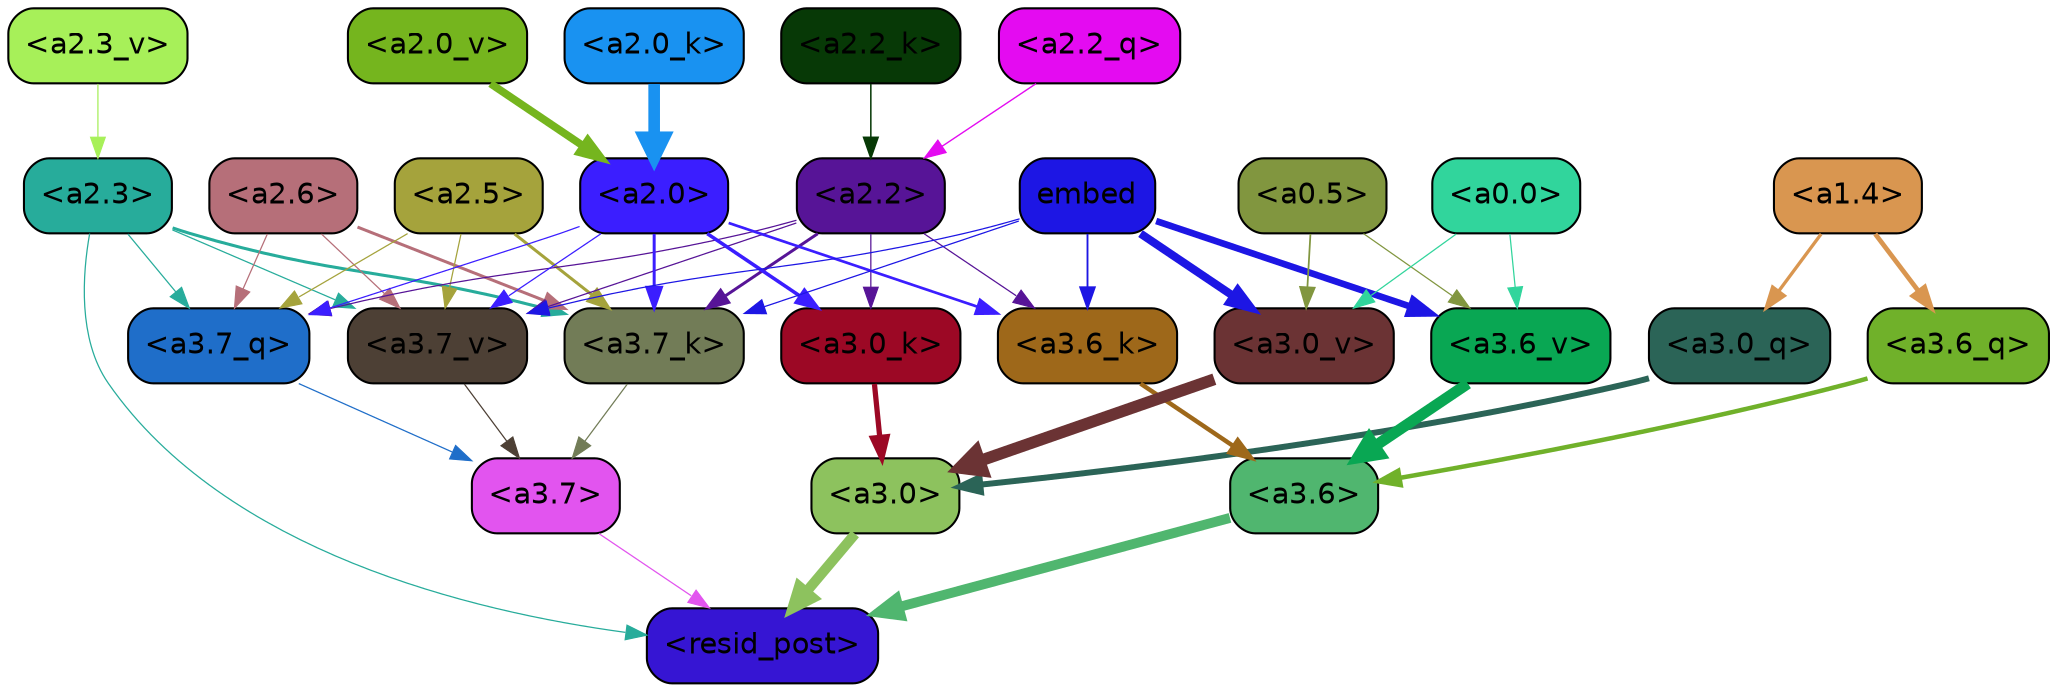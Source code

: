 strict digraph "" {
	graph [bgcolor=transparent,
		layout=dot,
		overlap=false,
		splines=true
	];
	"<a3.7>"	[color=black,
		fillcolor="#e254ef",
		fontname=Helvetica,
		shape=box,
		style="filled, rounded"];
	"<resid_post>"	[color=black,
		fillcolor="#3615d3",
		fontname=Helvetica,
		shape=box,
		style="filled, rounded"];
	"<a3.7>" -> "<resid_post>"	[color="#e254ef",
		penwidth=0.6];
	"<a3.6>"	[color=black,
		fillcolor="#50b66f",
		fontname=Helvetica,
		shape=box,
		style="filled, rounded"];
	"<a3.6>" -> "<resid_post>"	[color="#50b66f",
		penwidth=4.746312499046326];
	"<a3.0>"	[color=black,
		fillcolor="#8dc25e",
		fontname=Helvetica,
		shape=box,
		style="filled, rounded"];
	"<a3.0>" -> "<resid_post>"	[color="#8dc25e",
		penwidth=4.896343111991882];
	"<a2.3>"	[color=black,
		fillcolor="#27ac9b",
		fontname=Helvetica,
		shape=box,
		style="filled, rounded"];
	"<a2.3>" -> "<resid_post>"	[color="#27ac9b",
		penwidth=0.6];
	"<a3.7_q>"	[color=black,
		fillcolor="#1f6ec9",
		fontname=Helvetica,
		shape=box,
		style="filled, rounded"];
	"<a2.3>" -> "<a3.7_q>"	[color="#27ac9b",
		penwidth=0.6];
	"<a3.7_k>"	[color=black,
		fillcolor="#727c57",
		fontname=Helvetica,
		shape=box,
		style="filled, rounded"];
	"<a2.3>" -> "<a3.7_k>"	[color="#27ac9b",
		penwidth=1.467104621231556];
	"<a3.7_v>"	[color=black,
		fillcolor="#4d4035",
		fontname=Helvetica,
		shape=box,
		style="filled, rounded"];
	"<a2.3>" -> "<a3.7_v>"	[color="#27ac9b",
		penwidth=0.6];
	"<a3.7_q>" -> "<a3.7>"	[color="#1f6ec9",
		penwidth=0.6];
	"<a3.6_q>"	[color=black,
		fillcolor="#70b12a",
		fontname=Helvetica,
		shape=box,
		style="filled, rounded"];
	"<a3.6_q>" -> "<a3.6>"	[color="#70b12a",
		penwidth=2.160832464694977];
	"<a3.0_q>"	[color=black,
		fillcolor="#2b6457",
		fontname=Helvetica,
		shape=box,
		style="filled, rounded"];
	"<a3.0_q>" -> "<a3.0>"	[color="#2b6457",
		penwidth=2.870753765106201];
	"<a3.7_k>" -> "<a3.7>"	[color="#727c57",
		penwidth=0.6];
	"<a3.6_k>"	[color=black,
		fillcolor="#9e681a",
		fontname=Helvetica,
		shape=box,
		style="filled, rounded"];
	"<a3.6_k>" -> "<a3.6>"	[color="#9e681a",
		penwidth=2.13908451795578];
	"<a3.0_k>"	[color=black,
		fillcolor="#9c0825",
		fontname=Helvetica,
		shape=box,
		style="filled, rounded"];
	"<a3.0_k>" -> "<a3.0>"	[color="#9c0825",
		penwidth=2.520303964614868];
	"<a3.7_v>" -> "<a3.7>"	[color="#4d4035",
		penwidth=0.6];
	"<a3.6_v>"	[color=black,
		fillcolor="#09a753",
		fontname=Helvetica,
		shape=box,
		style="filled, rounded"];
	"<a3.6_v>" -> "<a3.6>"	[color="#09a753",
		penwidth=5.297133803367615];
	"<a3.0_v>"	[color=black,
		fillcolor="#6b3334",
		fontname=Helvetica,
		shape=box,
		style="filled, rounded"];
	"<a3.0_v>" -> "<a3.0>"	[color="#6b3334",
		penwidth=5.680712580680847];
	"<a2.6>"	[color=black,
		fillcolor="#b66f79",
		fontname=Helvetica,
		shape=box,
		style="filled, rounded"];
	"<a2.6>" -> "<a3.7_q>"	[color="#b66f79",
		penwidth=0.6];
	"<a2.6>" -> "<a3.7_k>"	[color="#b66f79",
		penwidth=1.4453159049153328];
	"<a2.6>" -> "<a3.7_v>"	[color="#b66f79",
		penwidth=0.6];
	"<a2.5>"	[color=black,
		fillcolor="#a5a33c",
		fontname=Helvetica,
		shape=box,
		style="filled, rounded"];
	"<a2.5>" -> "<a3.7_q>"	[color="#a5a33c",
		penwidth=0.6];
	"<a2.5>" -> "<a3.7_k>"	[color="#a5a33c",
		penwidth=1.4526091292500496];
	"<a2.5>" -> "<a3.7_v>"	[color="#a5a33c",
		penwidth=0.6];
	"<a2.2>"	[color=black,
		fillcolor="#571497",
		fontname=Helvetica,
		shape=box,
		style="filled, rounded"];
	"<a2.2>" -> "<a3.7_q>"	[color="#571497",
		penwidth=0.6];
	"<a2.2>" -> "<a3.7_k>"	[color="#571497",
		penwidth=1.4310357049107552];
	"<a2.2>" -> "<a3.6_k>"	[color="#571497",
		penwidth=0.6];
	"<a2.2>" -> "<a3.0_k>"	[color="#571497",
		penwidth=0.6];
	"<a2.2>" -> "<a3.7_v>"	[color="#571497",
		penwidth=0.6];
	"<a2.0>"	[color=black,
		fillcolor="#3b1eff",
		fontname=Helvetica,
		shape=box,
		style="filled, rounded"];
	"<a2.0>" -> "<a3.7_q>"	[color="#3b1eff",
		penwidth=0.6];
	"<a2.0>" -> "<a3.7_k>"	[color="#3b1eff",
		penwidth=1.4314699843525887];
	"<a2.0>" -> "<a3.6_k>"	[color="#3b1eff",
		penwidth=1.2950235605239868];
	"<a2.0>" -> "<a3.0_k>"	[color="#3b1eff",
		penwidth=1.712992787361145];
	"<a2.0>" -> "<a3.7_v>"	[color="#3b1eff",
		penwidth=0.6];
	"<a1.4>"	[color=black,
		fillcolor="#d99650",
		fontname=Helvetica,
		shape=box,
		style="filled, rounded"];
	"<a1.4>" -> "<a3.6_q>"	[color="#d99650",
		penwidth=2.2719132900238037];
	"<a1.4>" -> "<a3.0_q>"	[color="#d99650",
		penwidth=1.5932877659797668];
	embed	[color=black,
		fillcolor="#1d16e4",
		fontname=Helvetica,
		shape=box,
		style="filled, rounded"];
	embed -> "<a3.7_k>"	[color="#1d16e4",
		penwidth=0.6];
	embed -> "<a3.6_k>"	[color="#1d16e4",
		penwidth=0.891706109046936];
	embed -> "<a3.7_v>"	[color="#1d16e4",
		penwidth=0.6];
	embed -> "<a3.6_v>"	[color="#1d16e4",
		penwidth=3.1766927242279053];
	embed -> "<a3.0_v>"	[color="#1d16e4",
		penwidth=3.9005755856633186];
	"<a0.5>"	[color=black,
		fillcolor="#81963f",
		fontname=Helvetica,
		shape=box,
		style="filled, rounded"];
	"<a0.5>" -> "<a3.6_v>"	[color="#81963f",
		penwidth=0.6];
	"<a0.5>" -> "<a3.0_v>"	[color="#81963f",
		penwidth=0.8493617177009583];
	"<a0.0>"	[color=black,
		fillcolor="#31d59c",
		fontname=Helvetica,
		shape=box,
		style="filled, rounded"];
	"<a0.0>" -> "<a3.6_v>"	[color="#31d59c",
		penwidth=0.6];
	"<a0.0>" -> "<a3.0_v>"	[color="#31d59c",
		penwidth=0.6];
	"<a2.2_q>"	[color=black,
		fillcolor="#e40bf1",
		fontname=Helvetica,
		shape=box,
		style="filled, rounded"];
	"<a2.2_q>" -> "<a2.2>"	[color="#e40bf1",
		penwidth=0.6677633281797171];
	"<a2.2_k>"	[color=black,
		fillcolor="#073906",
		fontname=Helvetica,
		shape=box,
		style="filled, rounded"];
	"<a2.2_k>" -> "<a2.2>"	[color="#073906",
		penwidth=0.7399393804371357];
	"<a2.0_k>"	[color=black,
		fillcolor="#1992f1",
		fontname=Helvetica,
		shape=box,
		style="filled, rounded"];
	"<a2.0_k>" -> "<a2.0>"	[color="#1992f1",
		penwidth=5.5817058570683];
	"<a2.3_v>"	[color=black,
		fillcolor="#a7f059",
		fontname=Helvetica,
		shape=box,
		style="filled, rounded"];
	"<a2.3_v>" -> "<a2.3>"	[color="#a7f059",
		penwidth=0.6];
	"<a2.0_v>"	[color=black,
		fillcolor="#75b51e",
		fontname=Helvetica,
		shape=box,
		style="filled, rounded"];
	"<a2.0_v>" -> "<a2.0>"	[color="#75b51e",
		penwidth=3.7102378383278847];
}
